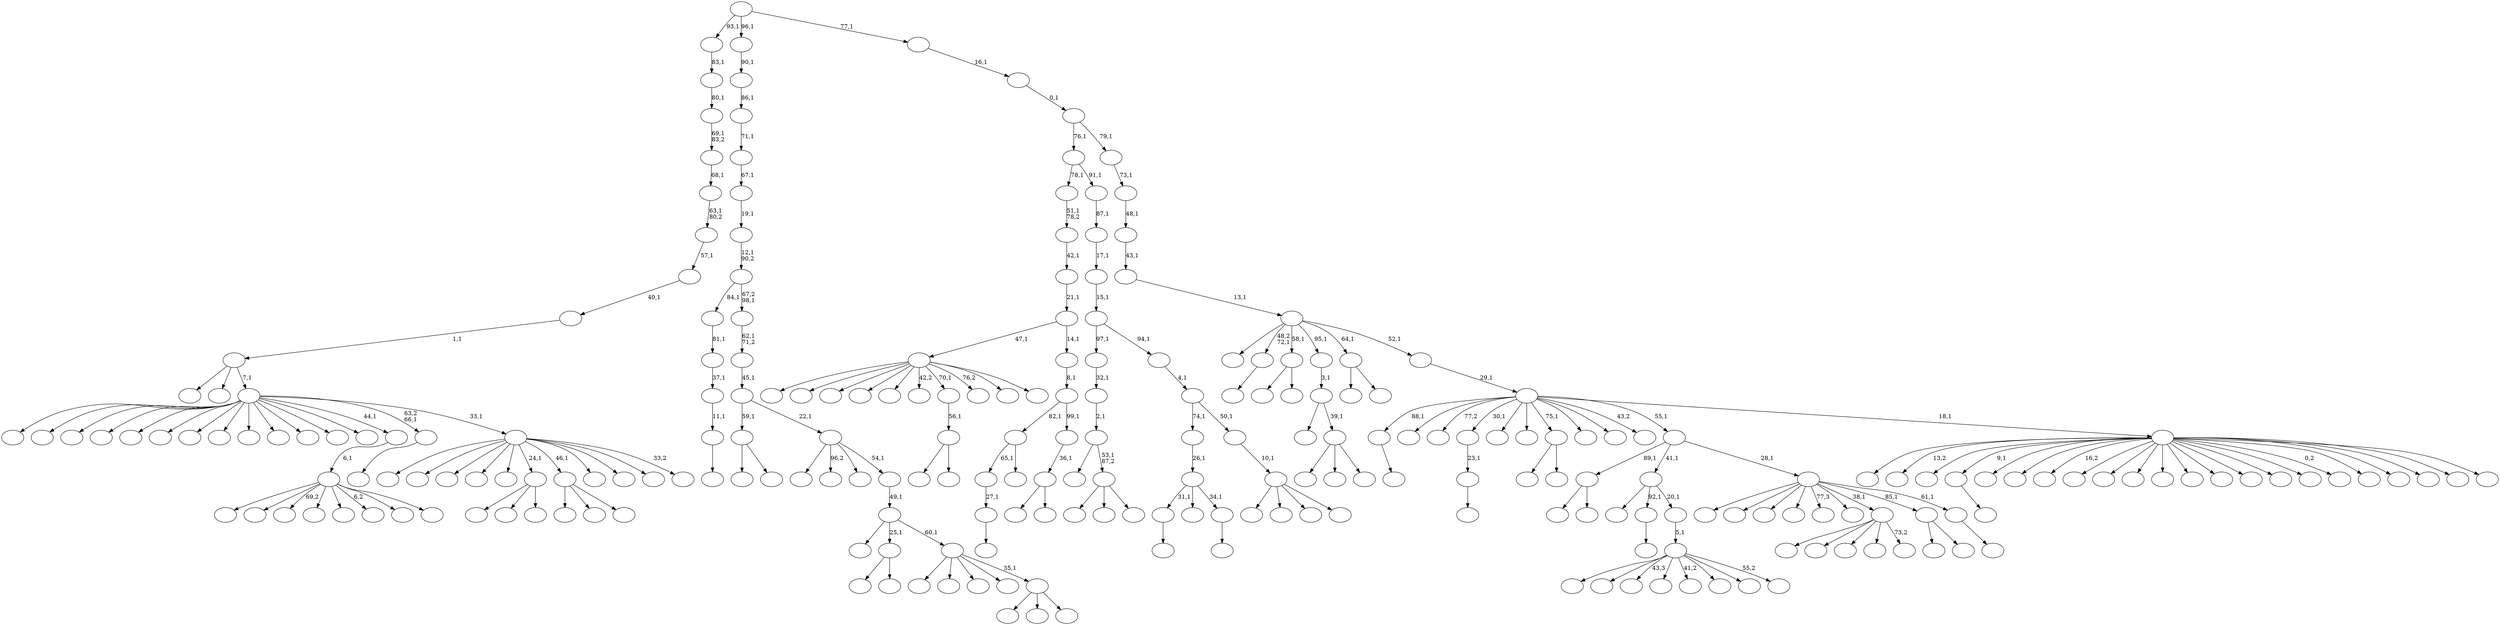 digraph T {
	250 [label=""]
	249 [label=""]
	248 [label=""]
	247 [label=""]
	246 [label=""]
	245 [label=""]
	244 [label=""]
	243 [label=""]
	242 [label=""]
	241 [label=""]
	240 [label=""]
	239 [label=""]
	238 [label=""]
	237 [label=""]
	236 [label=""]
	235 [label=""]
	234 [label=""]
	233 [label=""]
	232 [label=""]
	231 [label=""]
	230 [label=""]
	229 [label=""]
	228 [label=""]
	227 [label=""]
	226 [label=""]
	225 [label=""]
	224 [label=""]
	223 [label=""]
	222 [label=""]
	221 [label=""]
	220 [label=""]
	219 [label=""]
	218 [label=""]
	217 [label=""]
	216 [label=""]
	215 [label=""]
	214 [label=""]
	213 [label=""]
	212 [label=""]
	211 [label=""]
	210 [label=""]
	209 [label=""]
	208 [label=""]
	207 [label=""]
	206 [label=""]
	205 [label=""]
	204 [label=""]
	203 [label=""]
	202 [label=""]
	201 [label=""]
	200 [label=""]
	199 [label=""]
	198 [label=""]
	197 [label=""]
	196 [label=""]
	195 [label=""]
	194 [label=""]
	193 [label=""]
	192 [label=""]
	191 [label=""]
	190 [label=""]
	189 [label=""]
	188 [label=""]
	187 [label=""]
	186 [label=""]
	185 [label=""]
	184 [label=""]
	183 [label=""]
	182 [label=""]
	181 [label=""]
	180 [label=""]
	179 [label=""]
	178 [label=""]
	177 [label=""]
	176 [label=""]
	175 [label=""]
	174 [label=""]
	173 [label=""]
	172 [label=""]
	171 [label=""]
	170 [label=""]
	169 [label=""]
	168 [label=""]
	167 [label=""]
	166 [label=""]
	165 [label=""]
	164 [label=""]
	163 [label=""]
	162 [label=""]
	161 [label=""]
	160 [label=""]
	159 [label=""]
	158 [label=""]
	157 [label=""]
	156 [label=""]
	155 [label=""]
	154 [label=""]
	153 [label=""]
	152 [label=""]
	151 [label=""]
	150 [label=""]
	149 [label=""]
	148 [label=""]
	147 [label=""]
	146 [label=""]
	145 [label=""]
	144 [label=""]
	143 [label=""]
	142 [label=""]
	141 [label=""]
	140 [label=""]
	139 [label=""]
	138 [label=""]
	137 [label=""]
	136 [label=""]
	135 [label=""]
	134 [label=""]
	133 [label=""]
	132 [label=""]
	131 [label=""]
	130 [label=""]
	129 [label=""]
	128 [label=""]
	127 [label=""]
	126 [label=""]
	125 [label=""]
	124 [label=""]
	123 [label=""]
	122 [label=""]
	121 [label=""]
	120 [label=""]
	119 [label=""]
	118 [label=""]
	117 [label=""]
	116 [label=""]
	115 [label=""]
	114 [label=""]
	113 [label=""]
	112 [label=""]
	111 [label=""]
	110 [label=""]
	109 [label=""]
	108 [label=""]
	107 [label=""]
	106 [label=""]
	105 [label=""]
	104 [label=""]
	103 [label=""]
	102 [label=""]
	101 [label=""]
	100 [label=""]
	99 [label=""]
	98 [label=""]
	97 [label=""]
	96 [label=""]
	95 [label=""]
	94 [label=""]
	93 [label=""]
	92 [label=""]
	91 [label=""]
	90 [label=""]
	89 [label=""]
	88 [label=""]
	87 [label=""]
	86 [label=""]
	85 [label=""]
	84 [label=""]
	83 [label=""]
	82 [label=""]
	81 [label=""]
	80 [label=""]
	79 [label=""]
	78 [label=""]
	77 [label=""]
	76 [label=""]
	75 [label=""]
	74 [label=""]
	73 [label=""]
	72 [label=""]
	71 [label=""]
	70 [label=""]
	69 [label=""]
	68 [label=""]
	67 [label=""]
	66 [label=""]
	65 [label=""]
	64 [label=""]
	63 [label=""]
	62 [label=""]
	61 [label=""]
	60 [label=""]
	59 [label=""]
	58 [label=""]
	57 [label=""]
	56 [label=""]
	55 [label=""]
	54 [label=""]
	53 [label=""]
	52 [label=""]
	51 [label=""]
	50 [label=""]
	49 [label=""]
	48 [label=""]
	47 [label=""]
	46 [label=""]
	45 [label=""]
	44 [label=""]
	43 [label=""]
	42 [label=""]
	41 [label=""]
	40 [label=""]
	39 [label=""]
	38 [label=""]
	37 [label=""]
	36 [label=""]
	35 [label=""]
	34 [label=""]
	33 [label=""]
	32 [label=""]
	31 [label=""]
	30 [label=""]
	29 [label=""]
	28 [label=""]
	27 [label=""]
	26 [label=""]
	25 [label=""]
	24 [label=""]
	23 [label=""]
	22 [label=""]
	21 [label=""]
	20 [label=""]
	19 [label=""]
	18 [label=""]
	17 [label=""]
	16 [label=""]
	15 [label=""]
	14 [label=""]
	13 [label=""]
	12 [label=""]
	11 [label=""]
	10 [label=""]
	9 [label=""]
	8 [label=""]
	7 [label=""]
	6 [label=""]
	5 [label=""]
	4 [label=""]
	3 [label=""]
	2 [label=""]
	1 [label=""]
	0 [label=""]
	236 -> 237 [label=""]
	219 -> 220 [label=""]
	209 -> 210 [label=""]
	202 -> 203 [label=""]
	195 -> 196 [label=""]
	194 -> 195 [label="27,1"]
	181 -> 194 [label="65,1"]
	181 -> 182 [label=""]
	167 -> 168 [label=""]
	166 -> 167 [label="23,1"]
	163 -> 222 [label=""]
	163 -> 164 [label=""]
	162 -> 163 [label="56,1"]
	139 -> 193 [label=""]
	139 -> 140 [label=""]
	135 -> 136 [label=""]
	128 -> 229 [label=""]
	128 -> 192 [label=""]
	128 -> 129 [label=""]
	127 -> 176 [label=""]
	127 -> 128 [label="39,1"]
	126 -> 127 [label="3,1"]
	122 -> 183 [label=""]
	122 -> 123 [label=""]
	120 -> 121 [label=""]
	119 -> 209 [label="31,1"]
	119 -> 169 [label=""]
	119 -> 120 [label="34,1"]
	118 -> 119 [label="26,1"]
	115 -> 241 [label=""]
	115 -> 230 [label=""]
	115 -> 204 [label=""]
	115 -> 144 [label=""]
	115 -> 116 [label="73,2"]
	108 -> 177 [label=""]
	108 -> 109 [label=""]
	105 -> 200 [label=""]
	105 -> 106 [label=""]
	103 -> 159 [label=""]
	103 -> 143 [label=""]
	103 -> 104 [label=""]
	101 -> 152 [label=""]
	101 -> 102 [label=""]
	98 -> 189 [label=""]
	98 -> 99 [label=""]
	96 -> 226 [label=""]
	96 -> 208 [label=""]
	96 -> 199 [label="43,3"]
	96 -> 190 [label=""]
	96 -> 179 [label="41,2"]
	96 -> 154 [label=""]
	96 -> 107 [label=""]
	96 -> 97 [label="55,2"]
	95 -> 96 [label="5,1"]
	94 -> 138 [label=""]
	94 -> 135 [label="92,1"]
	94 -> 95 [label="20,1"]
	92 -> 247 [label=""]
	92 -> 246 [label=""]
	92 -> 233 [label=""]
	92 -> 228 [label=""]
	92 -> 215 [label=""]
	92 -> 185 [label="42,2"]
	92 -> 162 [label="70,1"]
	92 -> 156 [label="76,2"]
	92 -> 117 [label=""]
	92 -> 93 [label=""]
	90 -> 214 [label=""]
	90 -> 157 [label=""]
	90 -> 91 [label=""]
	86 -> 238 [label=""]
	86 -> 145 [label=""]
	86 -> 87 [label=""]
	85 -> 207 [label=""]
	85 -> 86 [label="53,1\n87,2"]
	84 -> 85 [label="2,1"]
	83 -> 84 [label="32,1"]
	81 -> 212 [label=""]
	81 -> 82 [label=""]
	80 -> 81 [label="36,1"]
	79 -> 181 [label="82,1"]
	79 -> 80 [label="99,1"]
	78 -> 79 [label="8,1"]
	77 -> 92 [label="47,1"]
	77 -> 78 [label="14,1"]
	76 -> 77 [label="21,1"]
	75 -> 76 [label="42,1"]
	74 -> 75 [label="51,1\n78,2"]
	67 -> 68 [label=""]
	66 -> 67 [label="11,1"]
	65 -> 66 [label="37,1"]
	64 -> 65 [label="81,1"]
	62 -> 188 [label=""]
	62 -> 63 [label=""]
	60 -> 173 [label=""]
	60 -> 134 [label=""]
	60 -> 132 [label=""]
	60 -> 61 [label=""]
	59 -> 60 [label="10,1"]
	58 -> 118 [label="74,1"]
	58 -> 59 [label="50,1"]
	57 -> 58 [label="4,1"]
	56 -> 83 [label="97,1"]
	56 -> 57 [label="94,1"]
	55 -> 56 [label="15,1"]
	54 -> 55 [label="17,1"]
	53 -> 54 [label="87,1"]
	52 -> 74 [label="78,1"]
	52 -> 53 [label="91,1"]
	50 -> 51 [label=""]
	49 -> 249 [label=""]
	49 -> 234 [label=""]
	49 -> 216 [label=""]
	49 -> 201 [label=""]
	49 -> 161 [label="77,3"]
	49 -> 137 [label=""]
	49 -> 115 [label="38,1"]
	49 -> 105 [label="85,1"]
	49 -> 50 [label="61,1"]
	48 -> 108 [label="89,1"]
	48 -> 94 [label="41,1"]
	48 -> 49 [label="28,1"]
	45 -> 240 [label=""]
	45 -> 235 [label=""]
	45 -> 218 [label="69,2"]
	45 -> 197 [label=""]
	45 -> 170 [label=""]
	45 -> 165 [label="6,2"]
	45 -> 72 [label=""]
	45 -> 46 [label=""]
	44 -> 45 [label="6,1"]
	42 -> 43 [label=""]
	39 -> 245 [label=""]
	39 -> 224 [label=""]
	39 -> 223 [label=""]
	39 -> 153 [label=""]
	39 -> 142 [label=""]
	39 -> 103 [label="24,1"]
	39 -> 90 [label="46,1"]
	39 -> 89 [label=""]
	39 -> 47 [label=""]
	39 -> 41 [label=""]
	39 -> 40 [label="33,2"]
	38 -> 242 [label=""]
	38 -> 239 [label=""]
	38 -> 205 [label=""]
	38 -> 191 [label=""]
	38 -> 184 [label=""]
	38 -> 180 [label=""]
	38 -> 172 [label=""]
	38 -> 150 [label=""]
	38 -> 149 [label=""]
	38 -> 146 [label=""]
	38 -> 141 [label=""]
	38 -> 112 [label=""]
	38 -> 88 [label=""]
	38 -> 44 [label="44,1"]
	38 -> 42 [label="63,2\n66,1"]
	38 -> 39 [label="33,1"]
	37 -> 174 [label=""]
	37 -> 147 [label=""]
	37 -> 38 [label="7,1"]
	36 -> 37 [label="1,1"]
	35 -> 36 [label="40,1"]
	34 -> 35 [label="57,1"]
	33 -> 34 [label="63,1\n80,2"]
	32 -> 33 [label="68,1"]
	31 -> 32 [label="69,1\n83,2"]
	30 -> 31 [label="80,1"]
	29 -> 30 [label="83,1"]
	27 -> 250 [label=""]
	27 -> 100 [label=""]
	27 -> 28 [label=""]
	26 -> 175 [label=""]
	26 -> 155 [label=""]
	26 -> 124 [label=""]
	26 -> 70 [label=""]
	26 -> 27 [label="35,1"]
	25 -> 232 [label=""]
	25 -> 62 [label="25,1"]
	25 -> 26 [label="60,1"]
	24 -> 25 [label="49,1"]
	23 -> 130 [label=""]
	23 -> 73 [label="96,2"]
	23 -> 71 [label=""]
	23 -> 24 [label="54,1"]
	22 -> 101 [label="59,1"]
	22 -> 23 [label="22,1"]
	21 -> 22 [label="45,1"]
	20 -> 21 [label="62,1\n71,2"]
	19 -> 64 [label="84,1"]
	19 -> 20 [label="67,2\n98,1"]
	18 -> 19 [label="12,1\n90,2"]
	17 -> 18 [label="19,1"]
	16 -> 17 [label="67,1"]
	15 -> 16 [label="71,1"]
	14 -> 15 [label="86,1"]
	13 -> 14 [label="90,1"]
	11 -> 248 [label=""]
	11 -> 244 [label="13,2"]
	11 -> 243 [label=""]
	11 -> 236 [label="9,1"]
	11 -> 231 [label=""]
	11 -> 227 [label=""]
	11 -> 225 [label="16,2"]
	11 -> 221 [label=""]
	11 -> 217 [label=""]
	11 -> 206 [label=""]
	11 -> 198 [label=""]
	11 -> 186 [label=""]
	11 -> 178 [label=""]
	11 -> 171 [label=""]
	11 -> 160 [label=""]
	11 -> 158 [label=""]
	11 -> 151 [label="0,2"]
	11 -> 133 [label=""]
	11 -> 131 [label=""]
	11 -> 114 [label=""]
	11 -> 113 [label=""]
	11 -> 12 [label=""]
	10 -> 219 [label="88,1"]
	10 -> 211 [label=""]
	10 -> 187 [label="77,2"]
	10 -> 166 [label="30,1"]
	10 -> 148 [label=""]
	10 -> 125 [label=""]
	10 -> 122 [label="75,1"]
	10 -> 111 [label=""]
	10 -> 110 [label=""]
	10 -> 69 [label="43,2"]
	10 -> 48 [label="55,1"]
	10 -> 11 [label="18,1"]
	9 -> 10 [label="29,1"]
	8 -> 213 [label=""]
	8 -> 202 [label="48,2\n72,1"]
	8 -> 139 [label="58,1"]
	8 -> 126 [label="95,1"]
	8 -> 98 [label="64,1"]
	8 -> 9 [label="52,1"]
	7 -> 8 [label="13,1"]
	6 -> 7 [label="43,1"]
	5 -> 6 [label="48,1"]
	4 -> 5 [label="73,1"]
	3 -> 52 [label="76,1"]
	3 -> 4 [label="79,1"]
	2 -> 3 [label="0,1"]
	1 -> 2 [label="16,1"]
	0 -> 29 [label="93,1"]
	0 -> 13 [label="96,1"]
	0 -> 1 [label="77,1"]
}
